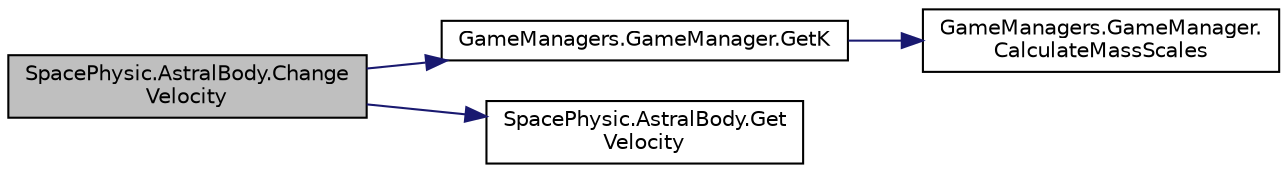 digraph "SpacePhysic.AstralBody.ChangeVelocity"
{
 // INTERACTIVE_SVG=YES
 // LATEX_PDF_SIZE
  edge [fontname="Helvetica",fontsize="10",labelfontname="Helvetica",labelfontsize="10"];
  node [fontname="Helvetica",fontsize="10",shape=record];
  rankdir="LR";
  Node1 [label="SpacePhysic.AstralBody.Change\lVelocity",height=0.2,width=0.4,color="black", fillcolor="grey75", style="filled", fontcolor="black",tooltip="保持当前速度方向调整速度"];
  Node1 -> Node2 [color="midnightblue",fontsize="10",style="solid",fontname="Helvetica"];
  Node2 [label="GameManagers.GameManager.GetK",height=0.2,width=0.4,color="black", fillcolor="white", style="filled",URL="$class_game_managers_1_1_game_manager.html#abeec4915d581418a152b1a07848333cd",tooltip="获取缩放系数"];
  Node2 -> Node3 [color="midnightblue",fontsize="10",style="solid",fontname="Helvetica"];
  Node3 [label="GameManagers.GameManager.\lCalculateMassScales",height=0.2,width=0.4,color="black", fillcolor="white", style="filled",URL="$class_game_managers_1_1_game_manager.html#ab809f66044771ece537c01978381610f",tooltip="计算质量缩放"];
  Node1 -> Node4 [color="midnightblue",fontsize="10",style="solid",fontname="Helvetica"];
  Node4 [label="SpacePhysic.AstralBody.Get\lVelocity",height=0.2,width=0.4,color="black", fillcolor="white", style="filled",URL="$class_space_physic_1_1_astral_body.html#a49a47294cf00916a50c42a62cda119f0",tooltip=" "];
}
